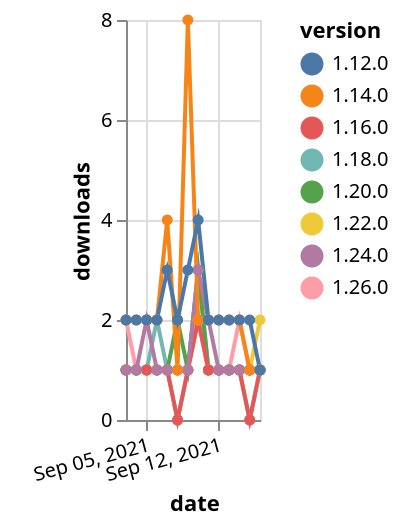 {"$schema": "https://vega.github.io/schema/vega-lite/v5.json", "description": "A simple bar chart with embedded data.", "data": {"values": [{"date": "2021-09-03", "total": 203, "delta": 1, "version": "1.18.0"}, {"date": "2021-09-04", "total": 204, "delta": 1, "version": "1.18.0"}, {"date": "2021-09-05", "total": 205, "delta": 1, "version": "1.18.0"}, {"date": "2021-09-06", "total": 207, "delta": 2, "version": "1.18.0"}, {"date": "2021-09-07", "total": 208, "delta": 1, "version": "1.18.0"}, {"date": "2021-09-08", "total": 208, "delta": 0, "version": "1.18.0"}, {"date": "2021-09-09", "total": 209, "delta": 1, "version": "1.18.0"}, {"date": "2021-09-10", "total": 212, "delta": 3, "version": "1.18.0"}, {"date": "2021-09-11", "total": 213, "delta": 1, "version": "1.18.0"}, {"date": "2021-09-12", "total": 214, "delta": 1, "version": "1.18.0"}, {"date": "2021-09-13", "total": 215, "delta": 1, "version": "1.18.0"}, {"date": "2021-09-14", "total": 216, "delta": 1, "version": "1.18.0"}, {"date": "2021-09-15", "total": 216, "delta": 0, "version": "1.18.0"}, {"date": "2021-09-16", "total": 217, "delta": 1, "version": "1.18.0"}, {"date": "2021-09-03", "total": 167, "delta": 1, "version": "1.22.0"}, {"date": "2021-09-04", "total": 168, "delta": 1, "version": "1.22.0"}, {"date": "2021-09-05", "total": 169, "delta": 1, "version": "1.22.0"}, {"date": "2021-09-06", "total": 170, "delta": 1, "version": "1.22.0"}, {"date": "2021-09-07", "total": 171, "delta": 1, "version": "1.22.0"}, {"date": "2021-09-08", "total": 172, "delta": 1, "version": "1.22.0"}, {"date": "2021-09-09", "total": 173, "delta": 1, "version": "1.22.0"}, {"date": "2021-09-10", "total": 175, "delta": 2, "version": "1.22.0"}, {"date": "2021-09-11", "total": 176, "delta": 1, "version": "1.22.0"}, {"date": "2021-09-12", "total": 177, "delta": 1, "version": "1.22.0"}, {"date": "2021-09-13", "total": 178, "delta": 1, "version": "1.22.0"}, {"date": "2021-09-14", "total": 179, "delta": 1, "version": "1.22.0"}, {"date": "2021-09-15", "total": 180, "delta": 1, "version": "1.22.0"}, {"date": "2021-09-16", "total": 182, "delta": 2, "version": "1.22.0"}, {"date": "2021-09-03", "total": 117, "delta": 2, "version": "1.26.0"}, {"date": "2021-09-04", "total": 118, "delta": 1, "version": "1.26.0"}, {"date": "2021-09-05", "total": 119, "delta": 1, "version": "1.26.0"}, {"date": "2021-09-06", "total": 120, "delta": 1, "version": "1.26.0"}, {"date": "2021-09-07", "total": 121, "delta": 1, "version": "1.26.0"}, {"date": "2021-09-08", "total": 122, "delta": 1, "version": "1.26.0"}, {"date": "2021-09-09", "total": 123, "delta": 1, "version": "1.26.0"}, {"date": "2021-09-10", "total": 125, "delta": 2, "version": "1.26.0"}, {"date": "2021-09-11", "total": 126, "delta": 1, "version": "1.26.0"}, {"date": "2021-09-12", "total": 127, "delta": 1, "version": "1.26.0"}, {"date": "2021-09-13", "total": 128, "delta": 1, "version": "1.26.0"}, {"date": "2021-09-14", "total": 130, "delta": 2, "version": "1.26.0"}, {"date": "2021-09-15", "total": 131, "delta": 1, "version": "1.26.0"}, {"date": "2021-09-16", "total": 132, "delta": 1, "version": "1.26.0"}, {"date": "2021-09-03", "total": 193, "delta": 1, "version": "1.20.0"}, {"date": "2021-09-04", "total": 194, "delta": 1, "version": "1.20.0"}, {"date": "2021-09-05", "total": 195, "delta": 1, "version": "1.20.0"}, {"date": "2021-09-06", "total": 196, "delta": 1, "version": "1.20.0"}, {"date": "2021-09-07", "total": 197, "delta": 1, "version": "1.20.0"}, {"date": "2021-09-08", "total": 199, "delta": 2, "version": "1.20.0"}, {"date": "2021-09-09", "total": 200, "delta": 1, "version": "1.20.0"}, {"date": "2021-09-10", "total": 203, "delta": 3, "version": "1.20.0"}, {"date": "2021-09-11", "total": 204, "delta": 1, "version": "1.20.0"}, {"date": "2021-09-12", "total": 205, "delta": 1, "version": "1.20.0"}, {"date": "2021-09-13", "total": 206, "delta": 1, "version": "1.20.0"}, {"date": "2021-09-14", "total": 207, "delta": 1, "version": "1.20.0"}, {"date": "2021-09-15", "total": 208, "delta": 1, "version": "1.20.0"}, {"date": "2021-09-16", "total": 209, "delta": 1, "version": "1.20.0"}, {"date": "2021-09-03", "total": 245, "delta": 1, "version": "1.16.0"}, {"date": "2021-09-04", "total": 246, "delta": 1, "version": "1.16.0"}, {"date": "2021-09-05", "total": 247, "delta": 1, "version": "1.16.0"}, {"date": "2021-09-06", "total": 248, "delta": 1, "version": "1.16.0"}, {"date": "2021-09-07", "total": 249, "delta": 1, "version": "1.16.0"}, {"date": "2021-09-08", "total": 249, "delta": 0, "version": "1.16.0"}, {"date": "2021-09-09", "total": 250, "delta": 1, "version": "1.16.0"}, {"date": "2021-09-10", "total": 252, "delta": 2, "version": "1.16.0"}, {"date": "2021-09-11", "total": 253, "delta": 1, "version": "1.16.0"}, {"date": "2021-09-12", "total": 254, "delta": 1, "version": "1.16.0"}, {"date": "2021-09-13", "total": 255, "delta": 1, "version": "1.16.0"}, {"date": "2021-09-14", "total": 256, "delta": 1, "version": "1.16.0"}, {"date": "2021-09-15", "total": 256, "delta": 0, "version": "1.16.0"}, {"date": "2021-09-16", "total": 257, "delta": 1, "version": "1.16.0"}, {"date": "2021-09-03", "total": 172, "delta": 1, "version": "1.24.0"}, {"date": "2021-09-04", "total": 173, "delta": 1, "version": "1.24.0"}, {"date": "2021-09-05", "total": 175, "delta": 2, "version": "1.24.0"}, {"date": "2021-09-06", "total": 176, "delta": 1, "version": "1.24.0"}, {"date": "2021-09-07", "total": 177, "delta": 1, "version": "1.24.0"}, {"date": "2021-09-08", "total": 178, "delta": 1, "version": "1.24.0"}, {"date": "2021-09-09", "total": 179, "delta": 1, "version": "1.24.0"}, {"date": "2021-09-10", "total": 182, "delta": 3, "version": "1.24.0"}, {"date": "2021-09-11", "total": 184, "delta": 2, "version": "1.24.0"}, {"date": "2021-09-12", "total": 185, "delta": 1, "version": "1.24.0"}, {"date": "2021-09-13", "total": 186, "delta": 1, "version": "1.24.0"}, {"date": "2021-09-14", "total": 187, "delta": 1, "version": "1.24.0"}, {"date": "2021-09-15", "total": 188, "delta": 1, "version": "1.24.0"}, {"date": "2021-09-16", "total": 189, "delta": 1, "version": "1.24.0"}, {"date": "2021-09-03", "total": 2459, "delta": 2, "version": "1.14.0"}, {"date": "2021-09-04", "total": 2461, "delta": 2, "version": "1.14.0"}, {"date": "2021-09-05", "total": 2463, "delta": 2, "version": "1.14.0"}, {"date": "2021-09-06", "total": 2465, "delta": 2, "version": "1.14.0"}, {"date": "2021-09-07", "total": 2469, "delta": 4, "version": "1.14.0"}, {"date": "2021-09-08", "total": 2470, "delta": 1, "version": "1.14.0"}, {"date": "2021-09-09", "total": 2478, "delta": 8, "version": "1.14.0"}, {"date": "2021-09-10", "total": 2480, "delta": 2, "version": "1.14.0"}, {"date": "2021-09-11", "total": 2482, "delta": 2, "version": "1.14.0"}, {"date": "2021-09-12", "total": 2484, "delta": 2, "version": "1.14.0"}, {"date": "2021-09-13", "total": 2486, "delta": 2, "version": "1.14.0"}, {"date": "2021-09-14", "total": 2488, "delta": 2, "version": "1.14.0"}, {"date": "2021-09-15", "total": 2489, "delta": 1, "version": "1.14.0"}, {"date": "2021-09-16", "total": 2490, "delta": 1, "version": "1.14.0"}, {"date": "2021-09-03", "total": 2567, "delta": 2, "version": "1.12.0"}, {"date": "2021-09-04", "total": 2569, "delta": 2, "version": "1.12.0"}, {"date": "2021-09-05", "total": 2571, "delta": 2, "version": "1.12.0"}, {"date": "2021-09-06", "total": 2573, "delta": 2, "version": "1.12.0"}, {"date": "2021-09-07", "total": 2576, "delta": 3, "version": "1.12.0"}, {"date": "2021-09-08", "total": 2578, "delta": 2, "version": "1.12.0"}, {"date": "2021-09-09", "total": 2581, "delta": 3, "version": "1.12.0"}, {"date": "2021-09-10", "total": 2585, "delta": 4, "version": "1.12.0"}, {"date": "2021-09-11", "total": 2587, "delta": 2, "version": "1.12.0"}, {"date": "2021-09-12", "total": 2589, "delta": 2, "version": "1.12.0"}, {"date": "2021-09-13", "total": 2591, "delta": 2, "version": "1.12.0"}, {"date": "2021-09-14", "total": 2593, "delta": 2, "version": "1.12.0"}, {"date": "2021-09-15", "total": 2595, "delta": 2, "version": "1.12.0"}, {"date": "2021-09-16", "total": 2596, "delta": 1, "version": "1.12.0"}]}, "width": "container", "mark": {"type": "line", "point": {"filled": true}}, "encoding": {"x": {"field": "date", "type": "temporal", "timeUnit": "yearmonthdate", "title": "date", "axis": {"labelAngle": -15}}, "y": {"field": "delta", "type": "quantitative", "title": "downloads"}, "color": {"field": "version", "type": "nominal"}, "tooltip": {"field": "delta"}}}